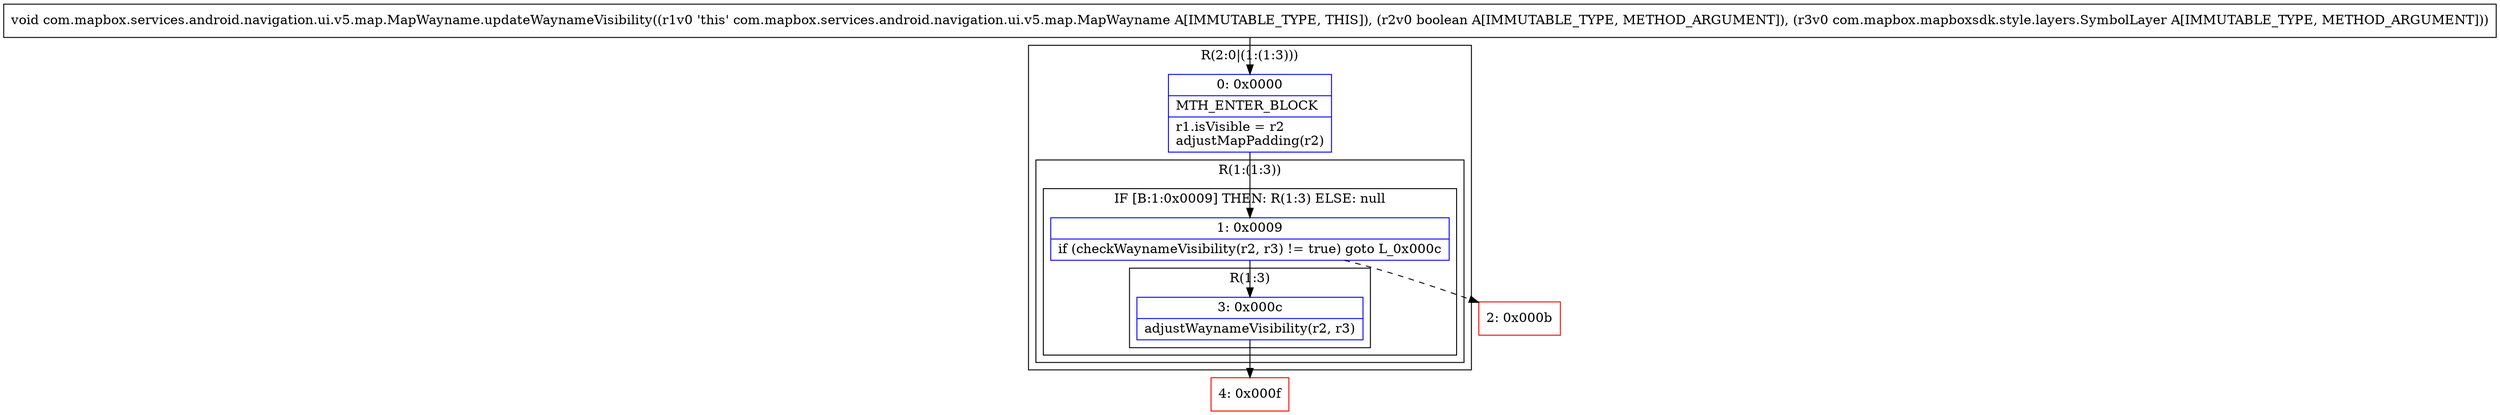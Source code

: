 digraph "CFG forcom.mapbox.services.android.navigation.ui.v5.map.MapWayname.updateWaynameVisibility(ZLcom\/mapbox\/mapboxsdk\/style\/layers\/SymbolLayer;)V" {
subgraph cluster_Region_862126434 {
label = "R(2:0|(1:(1:3)))";
node [shape=record,color=blue];
Node_0 [shape=record,label="{0\:\ 0x0000|MTH_ENTER_BLOCK\l|r1.isVisible = r2\ladjustMapPadding(r2)\l}"];
subgraph cluster_Region_513342091 {
label = "R(1:(1:3))";
node [shape=record,color=blue];
subgraph cluster_IfRegion_972837962 {
label = "IF [B:1:0x0009] THEN: R(1:3) ELSE: null";
node [shape=record,color=blue];
Node_1 [shape=record,label="{1\:\ 0x0009|if (checkWaynameVisibility(r2, r3) != true) goto L_0x000c\l}"];
subgraph cluster_Region_1979350100 {
label = "R(1:3)";
node [shape=record,color=blue];
Node_3 [shape=record,label="{3\:\ 0x000c|adjustWaynameVisibility(r2, r3)\l}"];
}
}
}
}
Node_2 [shape=record,color=red,label="{2\:\ 0x000b}"];
Node_4 [shape=record,color=red,label="{4\:\ 0x000f}"];
MethodNode[shape=record,label="{void com.mapbox.services.android.navigation.ui.v5.map.MapWayname.updateWaynameVisibility((r1v0 'this' com.mapbox.services.android.navigation.ui.v5.map.MapWayname A[IMMUTABLE_TYPE, THIS]), (r2v0 boolean A[IMMUTABLE_TYPE, METHOD_ARGUMENT]), (r3v0 com.mapbox.mapboxsdk.style.layers.SymbolLayer A[IMMUTABLE_TYPE, METHOD_ARGUMENT])) }"];
MethodNode -> Node_0;
Node_0 -> Node_1;
Node_1 -> Node_2[style=dashed];
Node_1 -> Node_3;
Node_3 -> Node_4;
}

